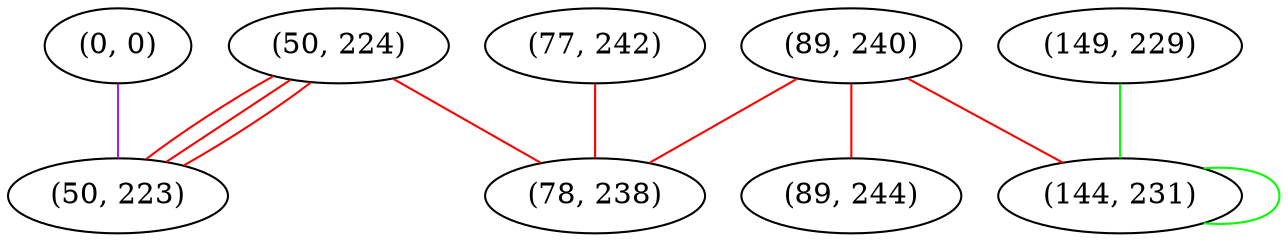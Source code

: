 graph "" {
"(50, 224)";
"(89, 240)";
"(0, 0)";
"(77, 242)";
"(149, 229)";
"(89, 244)";
"(78, 238)";
"(50, 223)";
"(144, 231)";
"(50, 224)" -- "(50, 223)"  [color=red, key=0, weight=1];
"(50, 224)" -- "(50, 223)"  [color=red, key=1, weight=1];
"(50, 224)" -- "(50, 223)"  [color=red, key=2, weight=1];
"(50, 224)" -- "(78, 238)"  [color=red, key=0, weight=1];
"(89, 240)" -- "(144, 231)"  [color=red, key=0, weight=1];
"(89, 240)" -- "(89, 244)"  [color=red, key=0, weight=1];
"(89, 240)" -- "(78, 238)"  [color=red, key=0, weight=1];
"(0, 0)" -- "(50, 223)"  [color=purple, key=0, weight=4];
"(77, 242)" -- "(78, 238)"  [color=red, key=0, weight=1];
"(149, 229)" -- "(144, 231)"  [color=green, key=0, weight=2];
"(144, 231)" -- "(144, 231)"  [color=green, key=0, weight=2];
}

